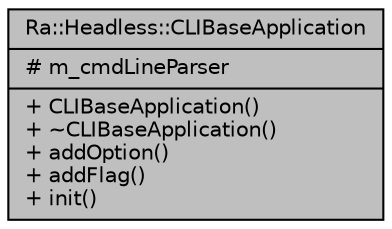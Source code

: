 digraph "Ra::Headless::CLIBaseApplication"
{
 // INTERACTIVE_SVG=YES
 // LATEX_PDF_SIZE
  edge [fontname="Helvetica",fontsize="10",labelfontname="Helvetica",labelfontsize="10"];
  node [fontname="Helvetica",fontsize="10",shape=record];
  Node1 [label="{Ra::Headless::CLIBaseApplication\n|# m_cmdLineParser\l|+ CLIBaseApplication()\l+ ~CLIBaseApplication()\l+ addOption()\l+ addFlag()\l+ init()\l}",height=0.2,width=0.4,color="black", fillcolor="grey75", style="filled", fontcolor="black",tooltip=" "];
}
